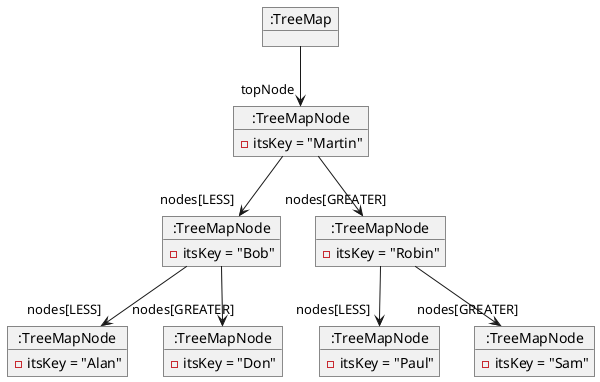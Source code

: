 @startuml TreeMap_ObjectDiagram

' NOTE:
' 뒤에 as TreeMap 없이 object ":TreeMap" 만 사용하는 경우 에러 발생.
' as를 사용하여 좌측의 문자열이 raw string임을 명시해주어야 예약어를 포함한
' 모든 문자를 이름에 사용할 수 있다.
' Level 0
object ":TreeMap" as TreeMap {
}
' Level 1
object ":TreeMapNode" as node0 {
    - itsKey = "Martin"
}
' Level 2
object ":TreeMapNode" as node1 {
    - itsKey = "Bob"
}
object ":TreeMapNode" as node2 {
    - itsKey = "Robin"
}
' Level 3
object ":TreeMapNode" as node3 {
    - itsKey = "Alan"
}
object ":TreeMapNode" as node4 {
    - itsKey = "Don"
}
object ":TreeMapNode" as node5 {
    - itsKey = "Paul"
}
object ":TreeMapNode" as node6 {
    - itsKey = "Sam"
}

TreeMap -down-> "topNode" node0

node0 -down-> "nodes[LESS]"    node1
node0 -down-> "nodes[GREATER]" node2

node1 -down-> "nodes[LESS]"    node3
node1 -down-> "nodes[GREATER]" node4

node2 -down-> "nodes[LESS]"    node5
node2 -down-> "nodes[GREATER]" node6

@enduml
